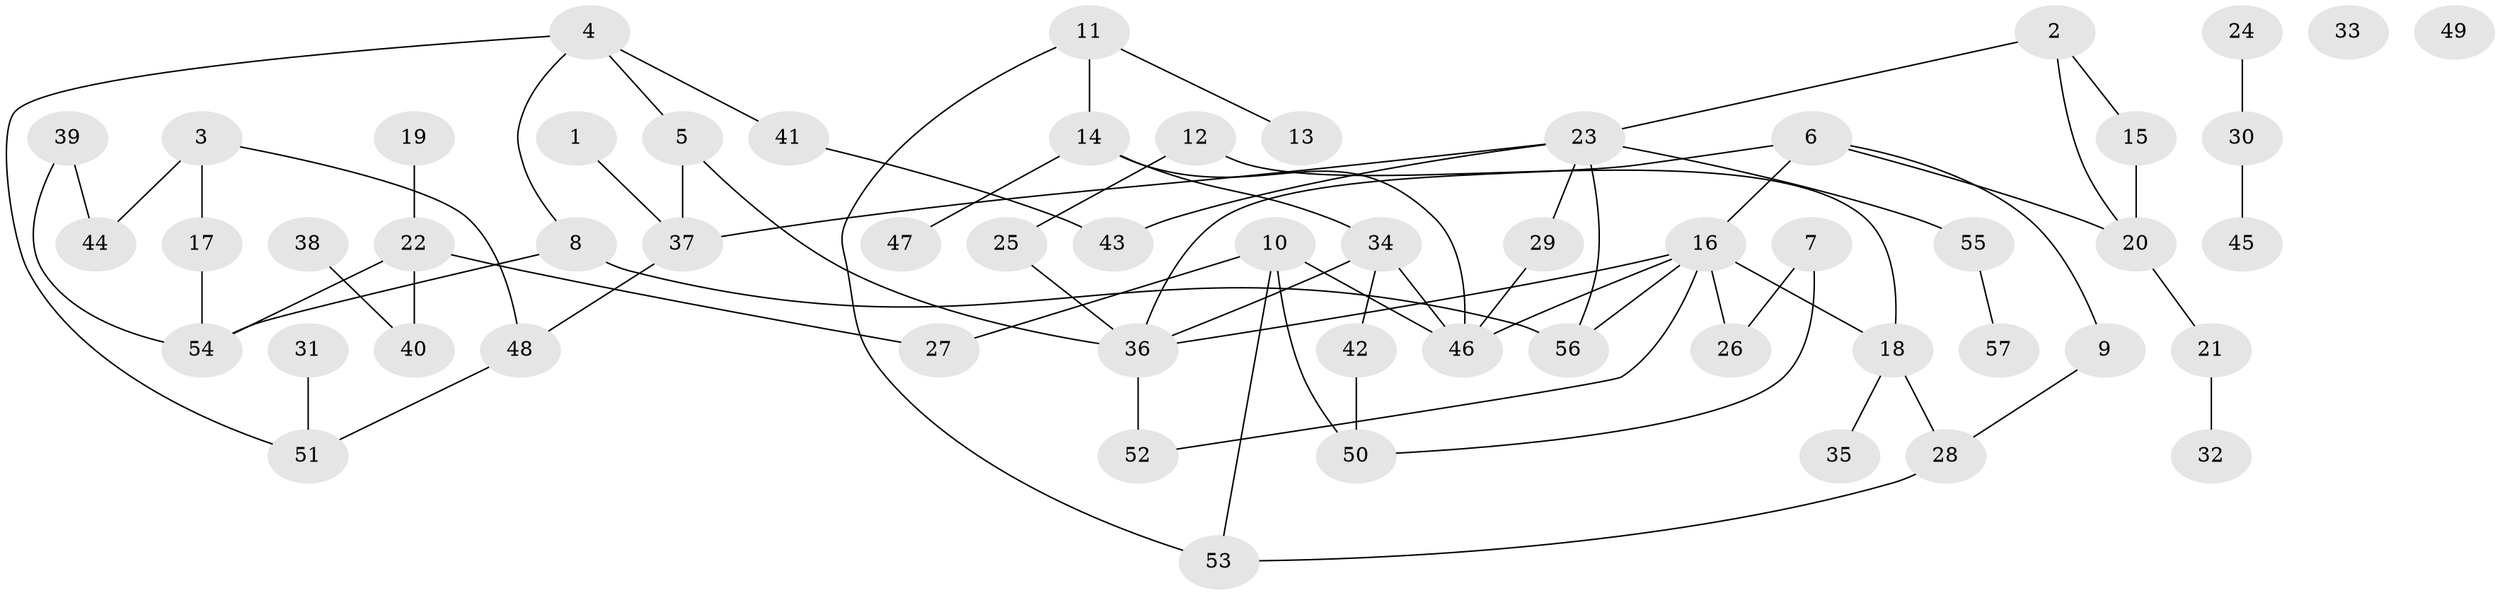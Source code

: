 // coarse degree distribution, {1: 0.2777777777777778, 4: 0.19444444444444445, 3: 0.1388888888888889, 5: 0.027777777777777776, 2: 0.19444444444444445, 8: 0.05555555555555555, 6: 0.05555555555555555, 0: 0.05555555555555555}
// Generated by graph-tools (version 1.1) at 2025/23/03/03/25 07:23:27]
// undirected, 57 vertices, 73 edges
graph export_dot {
graph [start="1"]
  node [color=gray90,style=filled];
  1;
  2;
  3;
  4;
  5;
  6;
  7;
  8;
  9;
  10;
  11;
  12;
  13;
  14;
  15;
  16;
  17;
  18;
  19;
  20;
  21;
  22;
  23;
  24;
  25;
  26;
  27;
  28;
  29;
  30;
  31;
  32;
  33;
  34;
  35;
  36;
  37;
  38;
  39;
  40;
  41;
  42;
  43;
  44;
  45;
  46;
  47;
  48;
  49;
  50;
  51;
  52;
  53;
  54;
  55;
  56;
  57;
  1 -- 37;
  2 -- 15;
  2 -- 20;
  2 -- 23;
  3 -- 17;
  3 -- 44;
  3 -- 48;
  4 -- 5;
  4 -- 8;
  4 -- 41;
  4 -- 51;
  5 -- 36;
  5 -- 37;
  6 -- 9;
  6 -- 16;
  6 -- 20;
  6 -- 36;
  7 -- 26;
  7 -- 50;
  8 -- 54;
  8 -- 56;
  9 -- 28;
  10 -- 27;
  10 -- 46;
  10 -- 50;
  10 -- 53;
  11 -- 13;
  11 -- 14;
  11 -- 53;
  12 -- 18;
  12 -- 25;
  14 -- 34;
  14 -- 46;
  14 -- 47;
  15 -- 20;
  16 -- 18;
  16 -- 26;
  16 -- 36;
  16 -- 46;
  16 -- 52;
  16 -- 56;
  17 -- 54;
  18 -- 28;
  18 -- 35;
  19 -- 22;
  20 -- 21;
  21 -- 32;
  22 -- 27;
  22 -- 40;
  22 -- 54;
  23 -- 29;
  23 -- 37;
  23 -- 43;
  23 -- 55;
  23 -- 56;
  24 -- 30;
  25 -- 36;
  28 -- 53;
  29 -- 46;
  30 -- 45;
  31 -- 51;
  34 -- 36;
  34 -- 42;
  34 -- 46;
  36 -- 52;
  37 -- 48;
  38 -- 40;
  39 -- 44;
  39 -- 54;
  41 -- 43;
  42 -- 50;
  48 -- 51;
  55 -- 57;
}
